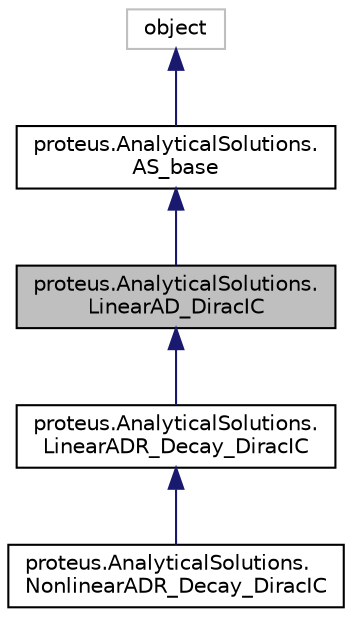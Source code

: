 digraph "proteus.AnalyticalSolutions.LinearAD_DiracIC"
{
 // LATEX_PDF_SIZE
  edge [fontname="Helvetica",fontsize="10",labelfontname="Helvetica",labelfontsize="10"];
  node [fontname="Helvetica",fontsize="10",shape=record];
  Node1 [label="proteus.AnalyticalSolutions.\lLinearAD_DiracIC",height=0.2,width=0.4,color="black", fillcolor="grey75", style="filled", fontcolor="black",tooltip=" "];
  Node2 -> Node1 [dir="back",color="midnightblue",fontsize="10",style="solid",fontname="Helvetica"];
  Node2 [label="proteus.AnalyticalSolutions.\lAS_base",height=0.2,width=0.4,color="black", fillcolor="white", style="filled",URL="$classproteus_1_1AnalyticalSolutions_1_1AS__base.html",tooltip=" "];
  Node3 -> Node2 [dir="back",color="midnightblue",fontsize="10",style="solid",fontname="Helvetica"];
  Node3 [label="object",height=0.2,width=0.4,color="grey75", fillcolor="white", style="filled",tooltip=" "];
  Node1 -> Node4 [dir="back",color="midnightblue",fontsize="10",style="solid",fontname="Helvetica"];
  Node4 [label="proteus.AnalyticalSolutions.\lLinearADR_Decay_DiracIC",height=0.2,width=0.4,color="black", fillcolor="white", style="filled",URL="$classproteus_1_1AnalyticalSolutions_1_1LinearADR__Decay__DiracIC.html",tooltip=" "];
  Node4 -> Node5 [dir="back",color="midnightblue",fontsize="10",style="solid",fontname="Helvetica"];
  Node5 [label="proteus.AnalyticalSolutions.\lNonlinearADR_Decay_DiracIC",height=0.2,width=0.4,color="black", fillcolor="white", style="filled",URL="$classproteus_1_1AnalyticalSolutions_1_1NonlinearADR__Decay__DiracIC.html",tooltip=" "];
}
